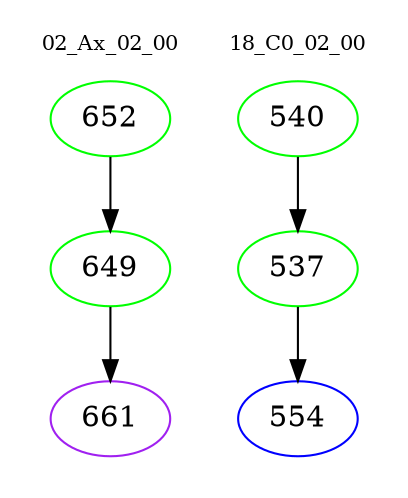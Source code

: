 digraph{
subgraph cluster_0 {
color = white
label = "02_Ax_02_00";
fontsize=10;
T0_652 [label="652", color="green"]
T0_652 -> T0_649 [color="black"]
T0_649 [label="649", color="green"]
T0_649 -> T0_661 [color="black"]
T0_661 [label="661", color="purple"]
}
subgraph cluster_1 {
color = white
label = "18_C0_02_00";
fontsize=10;
T1_540 [label="540", color="green"]
T1_540 -> T1_537 [color="black"]
T1_537 [label="537", color="green"]
T1_537 -> T1_554 [color="black"]
T1_554 [label="554", color="blue"]
}
}
